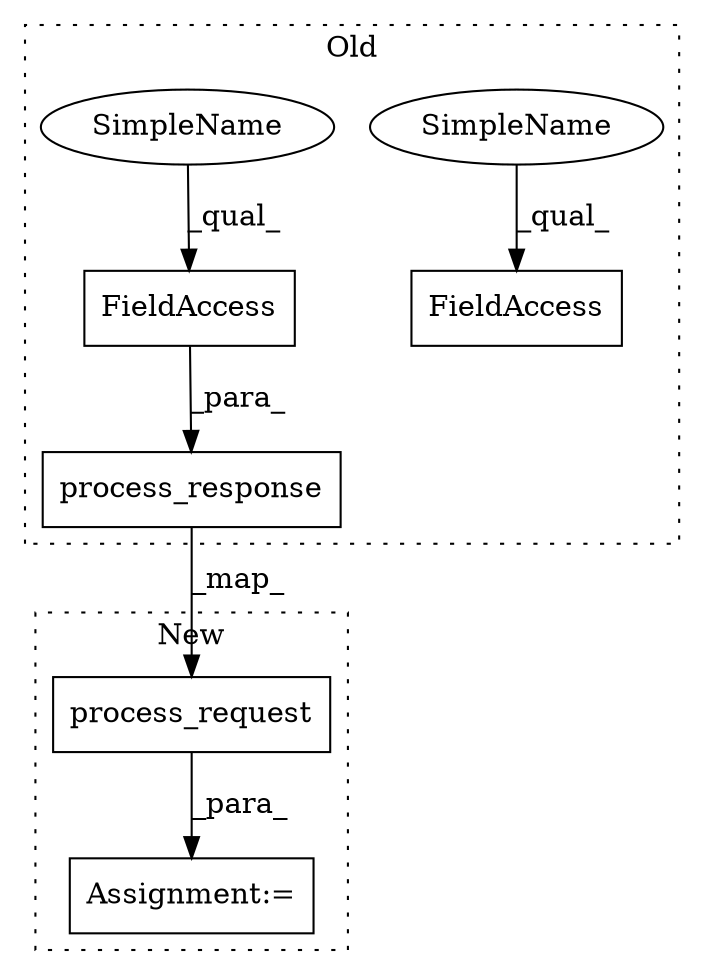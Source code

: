 digraph G {
subgraph cluster0 {
1 [label="process_response" a="32" s="2327,2370" l="17,1" shape="box"];
3 [label="FieldAccess" a="22" s="2357" l="13" shape="box"];
5 [label="FieldAccess" a="22" s="2416" l="13" shape="box"];
6 [label="SimpleName" a="42" s="2416" l="4" shape="ellipse"];
7 [label="SimpleName" a="42" s="2357" l="4" shape="ellipse"];
label = "Old";
style="dotted";
}
subgraph cluster1 {
2 [label="process_request" a="32" s="2356,2384" l="16,1" shape="box"];
4 [label="Assignment:=" a="7" s="2344" l="1" shape="box"];
label = "New";
style="dotted";
}
1 -> 2 [label="_map_"];
2 -> 4 [label="_para_"];
3 -> 1 [label="_para_"];
6 -> 5 [label="_qual_"];
7 -> 3 [label="_qual_"];
}
